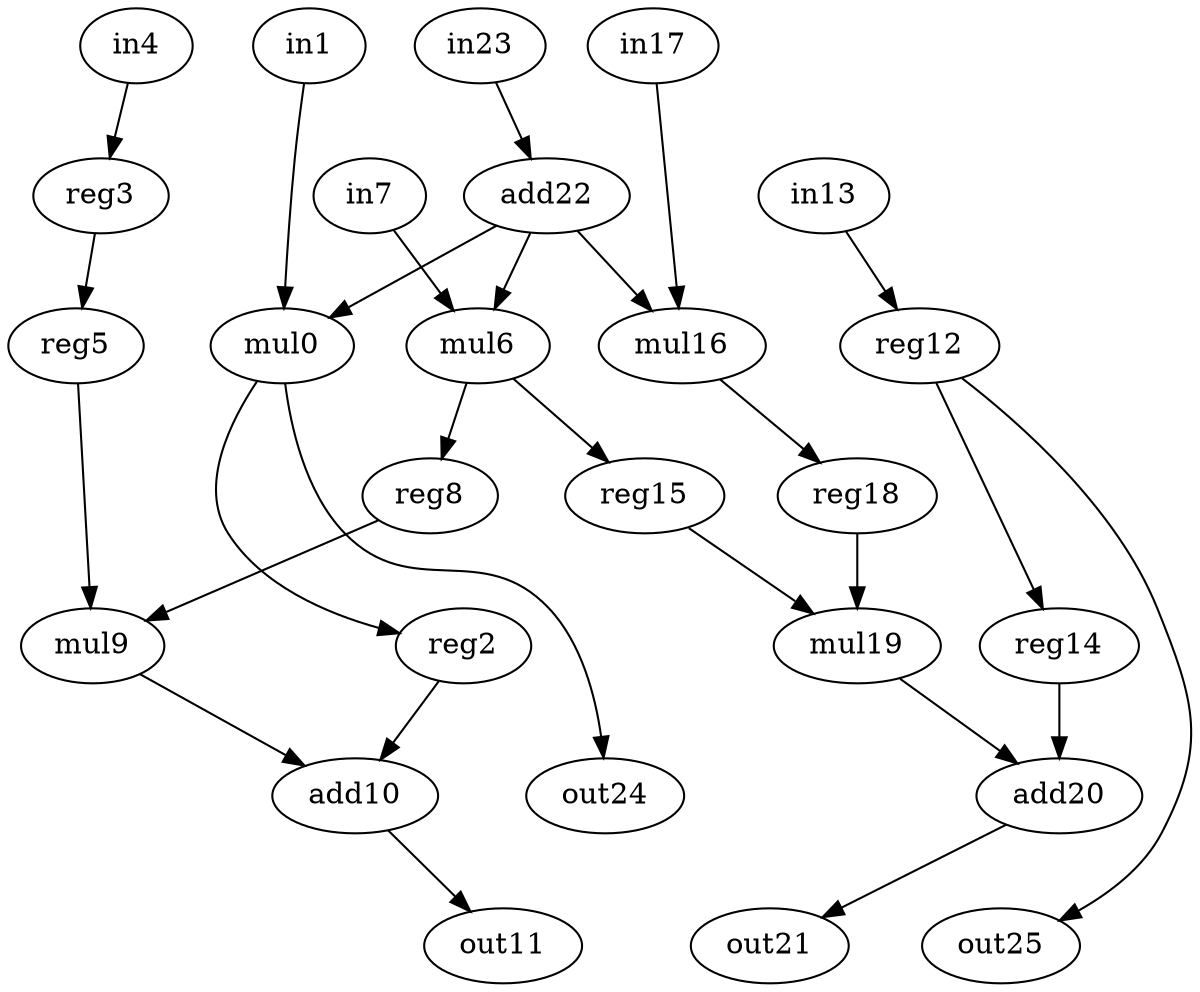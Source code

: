 digraph g {
0 [label = mul0;op = mul;]
1 [label = in1;op = in;]
2 [label = add10;op = add;]
3 [label = out11;op = out;]
4 [label = reg12;op = reg;]
5 [label = in13;op = in;]
6 [label = reg14;op = reg;]
7 [label = reg15;op = reg;]
8 [label = mul16;op = mul;]
9 [label = in17;op = in;]
10 [label = reg18;op = reg;]
11 [label = mul19;op = mul;]
12 [label = reg2;op = reg;]
13 [label = add20;op = add;]
14 [label = out21;op = out;]
15 [label = add22;op = addi;value = 2;]
16 [label = in23;op = in;]
17 [label = out24;op = out;]
18 [label = out25;op = out;]
19 [label = reg3;op = reg;]
20 [label = in4;op = in;]
21 [label = reg5;op = reg;]
22 [label = mul6;op = mul;]
23 [label = in7;op = in;]
24 [label = reg8;op = reg;]
25 [label = mul9;op = mul;]
13 -> 14 [port=0; weight=0;]
11 -> 13 [port=0; weight=0;]
7 -> 11 [port=0; weight=0;]
22 -> 7 [port=0; weight=0;]
22 -> 24 [port=0; weight=0;]
24 -> 25 [port=0; weight=0;]
21 -> 25 [port=1; weight=0;]
19 -> 21 [port=0; weight=0;]
20 -> 19 [port=0; weight=0;]
25 -> 2 [port=0; weight=0;]
12 -> 2 [port=1; weight=0;]
0 -> 12 [port=0; weight=0;]
0 -> 17 [port=0; weight=0;]
15 -> 0 [port=0; weight=0;]
15 -> 8 [port=0; weight=0;]
9 -> 8 [port=1; weight=0;]
8 -> 10 [port=0; weight=0;]
10 -> 11 [port=1; weight=1;]
15 -> 22 [port=0; weight=1;]
23 -> 22 [port=1; weight=1;]
16 -> 15 [port=0; weight=0;]
1 -> 0 [port=1; weight=0;]
2 -> 3 [port=0; weight=0;]
6 -> 13 [port=1; weight=1;]
4 -> 6 [port=0; weight=0;]
4 -> 18 [port=0; weight=0;]
5 -> 4 [port=0; weight=0;]
}
